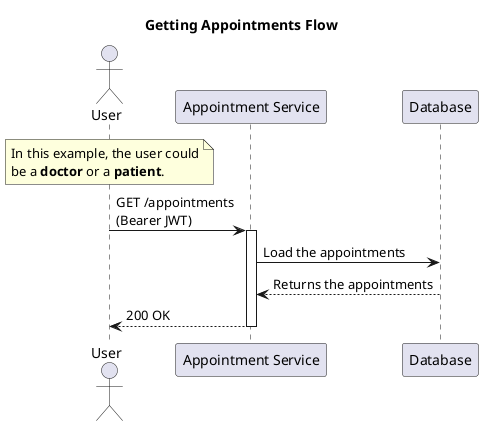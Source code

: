 @startuml get_appointments

title Getting Appointments Flow

actor "User" as user
participant "Appointment Service" as appointment_service
participant "Database" as database

note over user
In this example, the user could
be a **doctor** or a **patient**.
end note

user -> appointment_service: GET /appointments\n(Bearer JWT)

activate appointment_service
appointment_service -> database: Load the appointments
database --> appointment_service: Returns the appointments
appointment_service --> user: 200 OK
deactivate appointment_service


@enduml